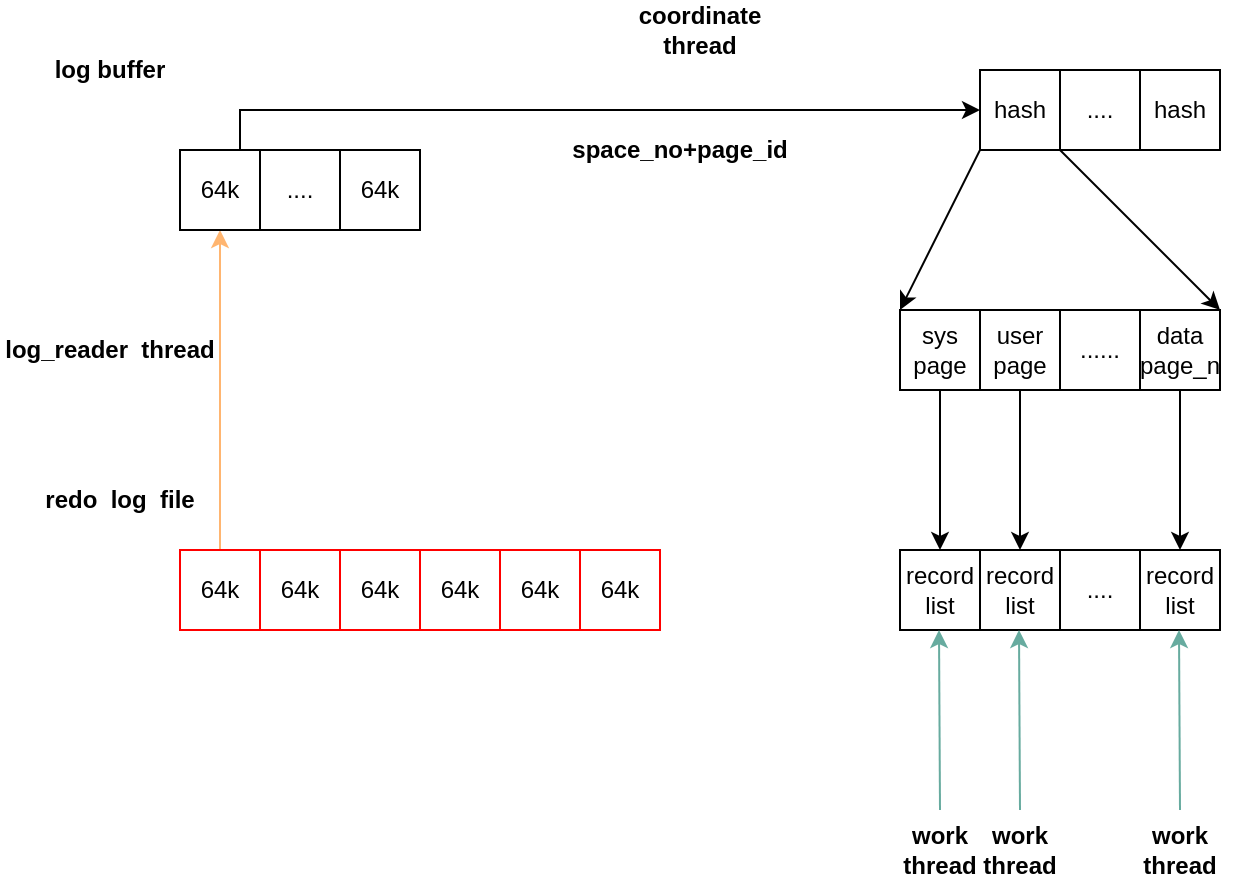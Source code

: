 <mxfile version="14.4.9" type="github">
  <diagram id="5Jdt1sr74zqBMGvPORQF" name="Page-1">
    <mxGraphModel dx="1865" dy="532" grid="1" gridSize="10" guides="1" tooltips="1" connect="1" arrows="1" fold="1" page="1" pageScale="1" pageWidth="827" pageHeight="1169" math="0" shadow="0">
      <root>
        <mxCell id="0" />
        <mxCell id="1" parent="0" />
        <mxCell id="2feHBrQUYtX6C1LsdjSL-1" value="" style="rounded=0;whiteSpace=wrap;html=1;" parent="1" vertex="1">
          <mxGeometry x="80" y="600" width="240" height="40" as="geometry" />
        </mxCell>
        <mxCell id="2feHBrQUYtX6C1LsdjSL-13" style="edgeStyle=none;rounded=0;orthogonalLoop=1;jettySize=auto;html=1;exitX=0.5;exitY=0;exitDx=0;exitDy=0;entryX=0.5;entryY=1;entryDx=0;entryDy=0;strokeColor=#FFB570;fillColor=#FF0000;" parent="1" source="2feHBrQUYtX6C1LsdjSL-2" target="2feHBrQUYtX6C1LsdjSL-9" edge="1">
          <mxGeometry relative="1" as="geometry" />
        </mxCell>
        <mxCell id="2feHBrQUYtX6C1LsdjSL-2" value="64k" style="whiteSpace=wrap;html=1;aspect=fixed;strokeColor=#FF0000;" parent="1" vertex="1">
          <mxGeometry x="80" y="600" width="40" height="40" as="geometry" />
        </mxCell>
        <mxCell id="2feHBrQUYtX6C1LsdjSL-3" value="64k" style="whiteSpace=wrap;html=1;aspect=fixed;strokeColor=#FF0000;" parent="1" vertex="1">
          <mxGeometry x="120" y="600" width="40" height="40" as="geometry" />
        </mxCell>
        <mxCell id="2feHBrQUYtX6C1LsdjSL-4" value="64k" style="whiteSpace=wrap;html=1;aspect=fixed;strokeColor=#FF0000;" parent="1" vertex="1">
          <mxGeometry x="160" y="600" width="40" height="40" as="geometry" />
        </mxCell>
        <mxCell id="2feHBrQUYtX6C1LsdjSL-5" value="64k" style="whiteSpace=wrap;html=1;aspect=fixed;strokeColor=#FF0000;" parent="1" vertex="1">
          <mxGeometry x="200" y="600" width="40" height="40" as="geometry" />
        </mxCell>
        <mxCell id="2feHBrQUYtX6C1LsdjSL-6" value="64k" style="whiteSpace=wrap;html=1;aspect=fixed;strokeColor=#FF0000;" parent="1" vertex="1">
          <mxGeometry x="240" y="600" width="40" height="40" as="geometry" />
        </mxCell>
        <mxCell id="2feHBrQUYtX6C1LsdjSL-7" value="64k" style="whiteSpace=wrap;html=1;aspect=fixed;strokeColor=#FF0000;" parent="1" vertex="1">
          <mxGeometry x="280" y="600" width="40" height="40" as="geometry" />
        </mxCell>
        <mxCell id="2feHBrQUYtX6C1LsdjSL-8" value="&lt;b&gt;redo&amp;nbsp; log&amp;nbsp; file&lt;/b&gt;" style="text;html=1;strokeColor=none;fillColor=none;align=center;verticalAlign=middle;whiteSpace=wrap;rounded=0;" parent="1" vertex="1">
          <mxGeometry x="10" y="565" width="80" height="20" as="geometry" />
        </mxCell>
        <mxCell id="2feHBrQUYtX6C1LsdjSL-9" value="64k" style="whiteSpace=wrap;html=1;aspect=fixed;" parent="1" vertex="1">
          <mxGeometry x="80" y="400" width="40" height="40" as="geometry" />
        </mxCell>
        <mxCell id="2feHBrQUYtX6C1LsdjSL-10" value="...." style="whiteSpace=wrap;html=1;aspect=fixed;" parent="1" vertex="1">
          <mxGeometry x="120" y="400" width="40" height="40" as="geometry" />
        </mxCell>
        <mxCell id="2feHBrQUYtX6C1LsdjSL-11" value="64k" style="whiteSpace=wrap;html=1;aspect=fixed;" parent="1" vertex="1">
          <mxGeometry x="160" y="400" width="40" height="40" as="geometry" />
        </mxCell>
        <mxCell id="2feHBrQUYtX6C1LsdjSL-12" value="&lt;b&gt;log buffer&lt;/b&gt;" style="text;html=1;strokeColor=none;fillColor=none;align=center;verticalAlign=middle;whiteSpace=wrap;rounded=0;" parent="1" vertex="1">
          <mxGeometry x="10" y="350" width="70" height="20" as="geometry" />
        </mxCell>
        <mxCell id="2feHBrQUYtX6C1LsdjSL-14" value="&lt;b&gt;log_reader&amp;nbsp; thread&lt;/b&gt;" style="text;html=1;strokeColor=none;fillColor=none;align=center;verticalAlign=middle;whiteSpace=wrap;rounded=0;" parent="1" vertex="1">
          <mxGeometry x="-10" y="490" width="110" height="20" as="geometry" />
        </mxCell>
        <mxCell id="2feHBrQUYtX6C1LsdjSL-21" style="edgeStyle=orthogonalEdgeStyle;rounded=0;orthogonalLoop=1;jettySize=auto;html=1;exitX=0.75;exitY=0;exitDx=0;exitDy=0;entryX=0;entryY=0.5;entryDx=0;entryDy=0;" parent="1" source="2feHBrQUYtX6C1LsdjSL-9" target="2feHBrQUYtX6C1LsdjSL-18" edge="1">
          <mxGeometry relative="1" as="geometry">
            <mxPoint x="360" y="380" as="sourcePoint" />
          </mxGeometry>
        </mxCell>
        <mxCell id="2feHBrQUYtX6C1LsdjSL-26" style="edgeStyle=none;rounded=0;orthogonalLoop=1;jettySize=auto;html=1;exitX=0;exitY=1;exitDx=0;exitDy=0;entryX=0;entryY=0;entryDx=0;entryDy=0;" parent="1" source="2feHBrQUYtX6C1LsdjSL-18" target="2feHBrQUYtX6C1LsdjSL-22" edge="1">
          <mxGeometry relative="1" as="geometry" />
        </mxCell>
        <mxCell id="2feHBrQUYtX6C1LsdjSL-27" style="edgeStyle=none;rounded=0;orthogonalLoop=1;jettySize=auto;html=1;exitX=1;exitY=1;exitDx=0;exitDy=0;entryX=1;entryY=0;entryDx=0;entryDy=0;" parent="1" source="2feHBrQUYtX6C1LsdjSL-18" target="2feHBrQUYtX6C1LsdjSL-25" edge="1">
          <mxGeometry relative="1" as="geometry" />
        </mxCell>
        <mxCell id="2feHBrQUYtX6C1LsdjSL-18" value="hash" style="whiteSpace=wrap;html=1;aspect=fixed;" parent="1" vertex="1">
          <mxGeometry x="480" y="360" width="40" height="40" as="geometry" />
        </mxCell>
        <mxCell id="2feHBrQUYtX6C1LsdjSL-19" value="...." style="whiteSpace=wrap;html=1;aspect=fixed;" parent="1" vertex="1">
          <mxGeometry x="520" y="360" width="40" height="40" as="geometry" />
        </mxCell>
        <mxCell id="2feHBrQUYtX6C1LsdjSL-20" value="hash" style="whiteSpace=wrap;html=1;aspect=fixed;" parent="1" vertex="1">
          <mxGeometry x="560" y="360" width="40" height="40" as="geometry" />
        </mxCell>
        <mxCell id="2feHBrQUYtX6C1LsdjSL-31" style="edgeStyle=none;rounded=0;orthogonalLoop=1;jettySize=auto;html=1;exitX=0.5;exitY=1;exitDx=0;exitDy=0;entryX=0.5;entryY=0;entryDx=0;entryDy=0;" parent="1" source="2feHBrQUYtX6C1LsdjSL-22" target="2feHBrQUYtX6C1LsdjSL-30" edge="1">
          <mxGeometry relative="1" as="geometry" />
        </mxCell>
        <mxCell id="2feHBrQUYtX6C1LsdjSL-22" value="sys page" style="whiteSpace=wrap;html=1;aspect=fixed;" parent="1" vertex="1">
          <mxGeometry x="440" y="480" width="40" height="40" as="geometry" />
        </mxCell>
        <mxCell id="2feHBrQUYtX6C1LsdjSL-35" style="edgeStyle=none;rounded=0;orthogonalLoop=1;jettySize=auto;html=1;exitX=0.5;exitY=1;exitDx=0;exitDy=0;entryX=0.5;entryY=0;entryDx=0;entryDy=0;strokeColor=#000000;fillColor=#FF0000;" parent="1" source="2feHBrQUYtX6C1LsdjSL-23" target="2feHBrQUYtX6C1LsdjSL-32" edge="1">
          <mxGeometry relative="1" as="geometry" />
        </mxCell>
        <mxCell id="2feHBrQUYtX6C1LsdjSL-23" value="user page" style="whiteSpace=wrap;html=1;aspect=fixed;" parent="1" vertex="1">
          <mxGeometry x="480" y="480" width="40" height="40" as="geometry" />
        </mxCell>
        <mxCell id="2feHBrQUYtX6C1LsdjSL-24" value="......" style="whiteSpace=wrap;html=1;aspect=fixed;" parent="1" vertex="1">
          <mxGeometry x="520" y="480" width="40" height="40" as="geometry" />
        </mxCell>
        <mxCell id="2feHBrQUYtX6C1LsdjSL-36" style="edgeStyle=none;rounded=0;orthogonalLoop=1;jettySize=auto;html=1;exitX=0.5;exitY=1;exitDx=0;exitDy=0;entryX=0.5;entryY=0;entryDx=0;entryDy=0;strokeColor=#000000;fillColor=#FF0000;" parent="1" source="2feHBrQUYtX6C1LsdjSL-25" target="2feHBrQUYtX6C1LsdjSL-34" edge="1">
          <mxGeometry relative="1" as="geometry" />
        </mxCell>
        <mxCell id="2feHBrQUYtX6C1LsdjSL-25" value="data page_n" style="whiteSpace=wrap;html=1;aspect=fixed;" parent="1" vertex="1">
          <mxGeometry x="560" y="480" width="40" height="40" as="geometry" />
        </mxCell>
        <mxCell id="2feHBrQUYtX6C1LsdjSL-30" value="record list" style="whiteSpace=wrap;html=1;aspect=fixed;" parent="1" vertex="1">
          <mxGeometry x="440" y="600" width="40" height="40" as="geometry" />
        </mxCell>
        <mxCell id="2feHBrQUYtX6C1LsdjSL-32" value="record list" style="whiteSpace=wrap;html=1;aspect=fixed;" parent="1" vertex="1">
          <mxGeometry x="480" y="600" width="40" height="40" as="geometry" />
        </mxCell>
        <mxCell id="2feHBrQUYtX6C1LsdjSL-34" value="record list" style="whiteSpace=wrap;html=1;aspect=fixed;" parent="1" vertex="1">
          <mxGeometry x="560" y="600" width="40" height="40" as="geometry" />
        </mxCell>
        <mxCell id="2feHBrQUYtX6C1LsdjSL-37" value="...." style="whiteSpace=wrap;html=1;aspect=fixed;" parent="1" vertex="1">
          <mxGeometry x="520" y="600" width="40" height="40" as="geometry" />
        </mxCell>
        <mxCell id="2feHBrQUYtX6C1LsdjSL-38" style="edgeStyle=none;rounded=0;orthogonalLoop=1;jettySize=auto;html=1;entryX=0.5;entryY=1;entryDx=0;entryDy=0;strokeColor=#67AB9F;fillColor=#FF0000;" parent="1" edge="1">
          <mxGeometry relative="1" as="geometry">
            <mxPoint x="460" y="730" as="sourcePoint" />
            <mxPoint x="459.5" y="640" as="targetPoint" />
          </mxGeometry>
        </mxCell>
        <mxCell id="2feHBrQUYtX6C1LsdjSL-39" style="edgeStyle=none;rounded=0;orthogonalLoop=1;jettySize=auto;html=1;entryX=0.5;entryY=1;entryDx=0;entryDy=0;strokeColor=#67AB9F;fillColor=#FF0000;" parent="1" edge="1">
          <mxGeometry relative="1" as="geometry">
            <mxPoint x="500" y="730" as="sourcePoint" />
            <mxPoint x="499.5" y="640" as="targetPoint" />
          </mxGeometry>
        </mxCell>
        <mxCell id="2feHBrQUYtX6C1LsdjSL-40" style="edgeStyle=none;rounded=0;orthogonalLoop=1;jettySize=auto;html=1;entryX=0.5;entryY=1;entryDx=0;entryDy=0;strokeColor=#67AB9F;fillColor=#FF0000;" parent="1" edge="1">
          <mxGeometry relative="1" as="geometry">
            <mxPoint x="580" y="730" as="sourcePoint" />
            <mxPoint x="579.5" y="640" as="targetPoint" />
          </mxGeometry>
        </mxCell>
        <mxCell id="2feHBrQUYtX6C1LsdjSL-41" value="&lt;b&gt;work thread&lt;/b&gt;" style="text;html=1;strokeColor=none;fillColor=none;align=center;verticalAlign=middle;whiteSpace=wrap;rounded=0;" parent="1" vertex="1">
          <mxGeometry x="440" y="740" width="40" height="20" as="geometry" />
        </mxCell>
        <mxCell id="2feHBrQUYtX6C1LsdjSL-42" value="&lt;b&gt;work thread&lt;/b&gt;" style="text;html=1;strokeColor=none;fillColor=none;align=center;verticalAlign=middle;whiteSpace=wrap;rounded=0;" parent="1" vertex="1">
          <mxGeometry x="480" y="740" width="40" height="20" as="geometry" />
        </mxCell>
        <mxCell id="2feHBrQUYtX6C1LsdjSL-44" value="&lt;b&gt;work thread&lt;/b&gt;" style="text;html=1;strokeColor=none;fillColor=none;align=center;verticalAlign=middle;whiteSpace=wrap;rounded=0;" parent="1" vertex="1">
          <mxGeometry x="560" y="740" width="40" height="20" as="geometry" />
        </mxCell>
        <mxCell id="2feHBrQUYtX6C1LsdjSL-45" value="&lt;b&gt;coordinate thread&lt;/b&gt;" style="text;html=1;strokeColor=none;fillColor=none;align=center;verticalAlign=middle;whiteSpace=wrap;rounded=0;" parent="1" vertex="1">
          <mxGeometry x="320" y="330" width="40" height="20" as="geometry" />
        </mxCell>
        <mxCell id="lvao1OTzn-o4_a_j1osJ-2" value="&lt;b&gt;space_no+page_id&lt;/b&gt;" style="text;html=1;strokeColor=none;fillColor=none;align=center;verticalAlign=middle;whiteSpace=wrap;rounded=0;" vertex="1" parent="1">
          <mxGeometry x="310" y="390" width="40" height="20" as="geometry" />
        </mxCell>
      </root>
    </mxGraphModel>
  </diagram>
</mxfile>
